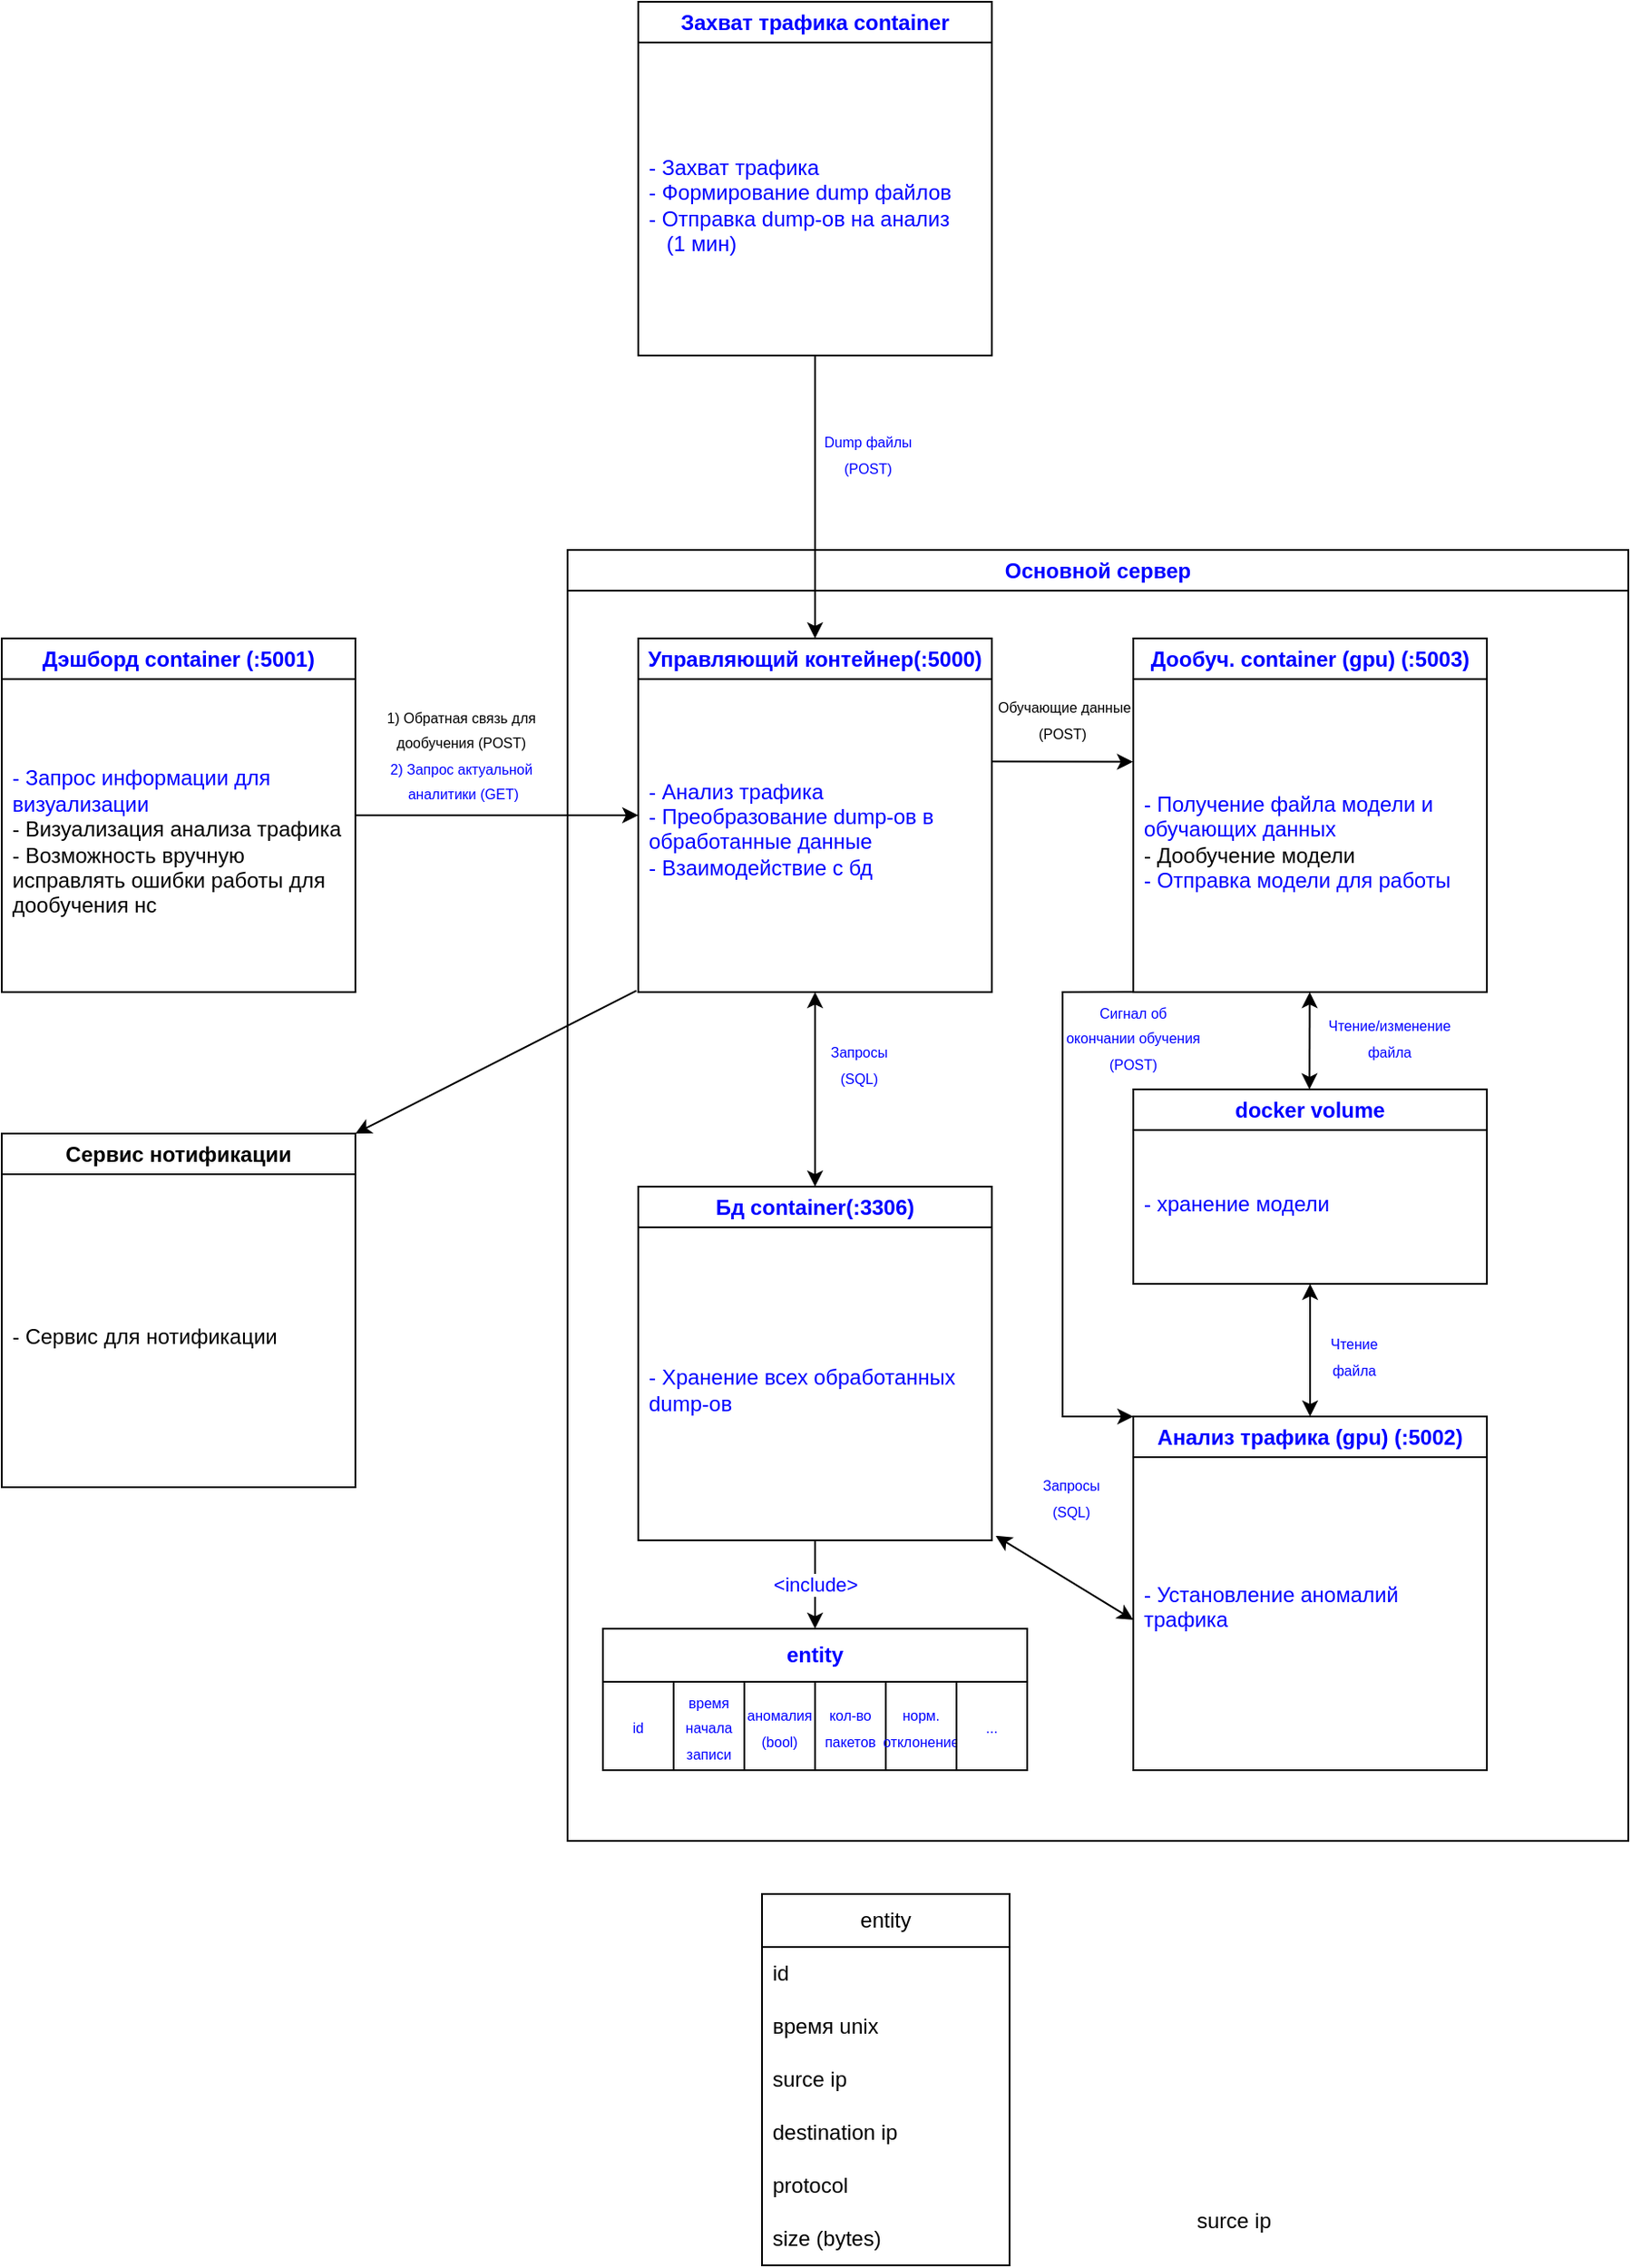 <mxfile version="24.6.4" type="device">
  <diagram name="Страница — 1" id="_ZfSb0egWkbznzcGyW8M">
    <mxGraphModel dx="1551" dy="666" grid="1" gridSize="10" guides="1" tooltips="1" connect="1" arrows="1" fold="1" page="1" pageScale="1" pageWidth="827" pageHeight="1169" math="0" shadow="0">
      <root>
        <mxCell id="0" />
        <mxCell id="1" parent="0" />
        <mxCell id="bvx-ucFpclsgre2pQGvy-22" value="&lt;font color=&quot;#0000ff&quot;&gt;Основной сервер&lt;/font&gt;" style="swimlane;whiteSpace=wrap;html=1;" parent="1" vertex="1">
          <mxGeometry x="320" y="310" width="600" height="730" as="geometry" />
        </mxCell>
        <mxCell id="bvx-ucFpclsgre2pQGvy-30" value="&lt;span style=&quot;font-size: 8px;&quot;&gt;&amp;nbsp;Обучающие данные&lt;/span&gt;&lt;br style=&quot;font-size: 8px;&quot;&gt;&lt;span style=&quot;font-size: 8px;&quot;&gt;(POST)&lt;/span&gt;" style="text;html=1;align=center;verticalAlign=middle;whiteSpace=wrap;rounded=0;" parent="bvx-ucFpclsgre2pQGvy-22" vertex="1">
          <mxGeometry x="240" y="80" width="80" height="30" as="geometry" />
        </mxCell>
        <mxCell id="bvx-ucFpclsgre2pQGvy-31" value="&lt;font color=&quot;#0000ff&quot;&gt;&lt;span style=&quot;font-size: 8px;&quot;&gt;Сигнал об окончании обучения&lt;/span&gt;&lt;br style=&quot;font-size: 8px;&quot;&gt;&lt;span style=&quot;font-size: 8px;&quot;&gt;(POST)&lt;/span&gt;&lt;/font&gt;" style="text;html=1;align=center;verticalAlign=middle;whiteSpace=wrap;rounded=0;" parent="bvx-ucFpclsgre2pQGvy-22" vertex="1">
          <mxGeometry x="280" y="250" width="80" height="50" as="geometry" />
        </mxCell>
        <mxCell id="bvx-ucFpclsgre2pQGvy-28" value="" style="endArrow=classic;html=1;rounded=0;entryX=-0.001;entryY=0.293;entryDx=0;entryDy=0;exitX=1.002;exitY=0.292;exitDx=0;exitDy=0;exitPerimeter=0;entryPerimeter=0;" parent="bvx-ucFpclsgre2pQGvy-22" edge="1">
          <mxGeometry width="50" height="50" relative="1" as="geometry">
            <mxPoint x="240.4" y="119.64" as="sourcePoint" />
            <mxPoint x="319.8" y="119.81" as="targetPoint" />
          </mxGeometry>
        </mxCell>
        <mxCell id="bvx-ucFpclsgre2pQGvy-32" value="&lt;font color=&quot;#0000ff&quot;&gt;&lt;span style=&quot;font-size: 8px;&quot;&gt;Запросы&lt;/span&gt;&lt;br style=&quot;font-size: 8px;&quot;&gt;&lt;span style=&quot;font-size: 8px;&quot;&gt;(SQL)&lt;/span&gt;&lt;/font&gt;" style="text;html=1;align=center;verticalAlign=middle;whiteSpace=wrap;rounded=0;" parent="bvx-ucFpclsgre2pQGvy-22" vertex="1">
          <mxGeometry x="140" y="275" width="50" height="30" as="geometry" />
        </mxCell>
        <mxCell id="bvx-ucFpclsgre2pQGvy-86" value="&lt;font color=&quot;#0000ff&quot;&gt;docker volume&lt;/font&gt;" style="swimlane;whiteSpace=wrap;html=1;" parent="bvx-ucFpclsgre2pQGvy-22" vertex="1">
          <mxGeometry x="320" y="305" width="200" height="110" as="geometry" />
        </mxCell>
        <mxCell id="bvx-ucFpclsgre2pQGvy-87" value="&lt;font color=&quot;#0000ff&quot;&gt;- хранение модели&lt;/font&gt;" style="text;strokeColor=none;fillColor=none;align=left;verticalAlign=middle;spacingLeft=4;spacingRight=4;overflow=hidden;points=[[0,0.5],[1,0.5]];portConstraint=eastwest;rotatable=0;whiteSpace=wrap;html=1;" parent="bvx-ucFpclsgre2pQGvy-86" vertex="1">
          <mxGeometry y="30" width="200" height="70" as="geometry" />
        </mxCell>
        <mxCell id="bvx-ucFpclsgre2pQGvy-89" value="" style="endArrow=classic;startArrow=classic;html=1;rounded=0;" parent="bvx-ucFpclsgre2pQGvy-22" target="bvx-ucFpclsgre2pQGvy-18" edge="1">
          <mxGeometry width="50" height="50" relative="1" as="geometry">
            <mxPoint x="419.649" y="305" as="sourcePoint" />
            <mxPoint x="420.35" y="249.83" as="targetPoint" />
          </mxGeometry>
        </mxCell>
        <mxCell id="bvx-ucFpclsgre2pQGvy-90" value="&lt;font color=&quot;#0000ff&quot;&gt;&lt;span style=&quot;font-size: 8px;&quot;&gt;Чтение файла&lt;/span&gt;&lt;span style=&quot;font-family: monospace; font-size: 0px; text-align: start; text-wrap: nowrap;&quot;&gt;%3CmxGraphModel%3E%3Croot%&lt;/span&gt;&lt;/font&gt;&lt;span style=&quot;color: rgba(0, 0, 0, 0); font-family: monospace; font-size: 0px; text-align: start; text-wrap: nowrap;&quot;&gt;3E%3CmxCell%20id%3D%220%22%2F%3E%3CmxCell%20id%3D%221%22%20parent%3D%220%22%2F%3E%3CmxCell%20id%3D%222%22%20value%3D%22%26lt%3Bspan%20style%3D%26quot%3Bfont-size%3A%208px%3B%26quot%3B%26gt%3B%D0%97%D0%B0%D0%BF%D1%80%D0%BE%D1%81%D1%8B%26lt%3B%2Fspan%26gt%3B%26lt%3Bbr%20style%3D%26quot%3Bfont-size%3A%208px%3B%26quot%3B%26gt%3B%26lt%3Bspan%20style%3D%26quot%3Bfont-size%3A%208px%3B%26quot%3B%26gt%3B(SQL)%26lt%3B%2Fspan%26gt%3B%22%20style%3D%22text%3Bhtml%3D1%3Balign%3Dcenter%3BverticalAlign%3Dmiddle%3BwhiteSpace%3Dwrap%3Brounded%3D0%3B%22%20vertex%3D%221%22%20parent%3D%221%22%3E%3CmxGeometry%20x%3D%22-20%22%20y%3D%22225%22%20width%3D%2250%22%20height%3D%2230%22%20as%3D%22geometry%22%2F%3E%3C%2FmxCell%3E%3C%2Froot%3E%3C%2FmxGraphModel%3E&lt;/span&gt;" style="text;html=1;align=center;verticalAlign=middle;whiteSpace=wrap;rounded=0;" parent="bvx-ucFpclsgre2pQGvy-22" vertex="1">
          <mxGeometry x="420" y="440" width="50" height="30" as="geometry" />
        </mxCell>
        <mxCell id="bvx-ucFpclsgre2pQGvy-91" value="&lt;font color=&quot;#0000ff&quot;&gt;&lt;span style=&quot;font-size: 8px;&quot;&gt;Чтение/изменение файла&lt;/span&gt;&lt;span style=&quot;font-family: monospace; font-size: 0px; text-align: start; text-wrap: nowrap;&quot;&gt;%3CmxGraphModel%3E%3Croot%3E%3CmxCell%20id%3D%220%22%2F%3E%3CmxCell%20id%3D%221%22%20parent%3D%220%22%2F%3E%3CmxCell%20id%3D%222%22%20value%3D%22%26lt%3Bspan%20style%3D%26quot%3Bfont-size%3A%208px%3B%26quot%3B%26gt%3B%D0%97%D0%B0%D0%BF%D1%80%D0%BE%D1%81%D1%8B%26lt%3B%2Fspan%26gt%3B%26lt%3Bbr%20style%3D%26quot%3Bfont-size%3A%208px%3B%26quot%3B%26gt%3B%26lt%3Bspan%20style%3D%26quot%3Bfont-size%3A%208px%3B%26quot%3B%26gt%3B(SQL)%26lt%3B%2Fspan%26gt%3B%22%20style%3D%22text%3Bhtml%3D1%3Balign%3Dcenter%3BverticalAlign%3Dmiddle%3BwhiteSpace%3Dwrap%3Brounded%3D0%3B%22%20vertex%3D%221%22%20parent%3D%221%22%3E%3CmxGeometry%20x%3D%22-20%22%20y%3D%22225%22%20width%3D%2250%22%20height%3D%2230%22%20as%3D%22geometry%22%2F%3E%3C%2FmxCell%3E%3C%2Froot%3E%3C%2FmxGraphModel%3E&lt;/span&gt;&lt;/font&gt;" style="text;html=1;align=center;verticalAlign=middle;whiteSpace=wrap;rounded=0;" parent="bvx-ucFpclsgre2pQGvy-22" vertex="1">
          <mxGeometry x="420" y="260" width="90" height="30" as="geometry" />
        </mxCell>
        <mxCell id="bvx-ucFpclsgre2pQGvy-79" value="&lt;font color=&quot;#0000ff&quot;&gt;entity&lt;/font&gt;" style="swimlane;whiteSpace=wrap;html=1;startSize=30;" parent="bvx-ucFpclsgre2pQGvy-22" vertex="1">
          <mxGeometry x="20" y="610" width="240" height="80" as="geometry" />
        </mxCell>
        <mxCell id="bvx-ucFpclsgre2pQGvy-82" value="&lt;font color=&quot;#0000ff&quot; style=&quot;font-size: 8px;&quot;&gt;время начала записи&lt;/font&gt;" style="rounded=0;whiteSpace=wrap;html=1;" parent="bvx-ucFpclsgre2pQGvy-79" vertex="1">
          <mxGeometry x="40" y="30" width="40" height="50" as="geometry" />
        </mxCell>
        <mxCell id="bvx-ucFpclsgre2pQGvy-83" value="&lt;span style=&quot;font-size: 8px;&quot;&gt;&lt;font color=&quot;#0000ff&quot;&gt;кол-во&lt;/font&gt;&lt;/span&gt;&lt;div&gt;&lt;span style=&quot;font-size: 8px;&quot;&gt;&lt;font color=&quot;#0000ff&quot;&gt;пакетов&lt;/font&gt;&lt;/span&gt;&lt;/div&gt;" style="rounded=0;whiteSpace=wrap;html=1;" parent="bvx-ucFpclsgre2pQGvy-79" vertex="1">
          <mxGeometry x="120" y="30" width="40" height="50" as="geometry" />
        </mxCell>
        <mxCell id="bvx-ucFpclsgre2pQGvy-84" value="&lt;span style=&quot;font-size: 8px;&quot;&gt;&lt;font color=&quot;#0000ff&quot;&gt;норм. отклонение&lt;/font&gt;&lt;/span&gt;" style="rounded=0;whiteSpace=wrap;html=1;" parent="bvx-ucFpclsgre2pQGvy-79" vertex="1">
          <mxGeometry x="160" y="30" width="40" height="50" as="geometry" />
        </mxCell>
        <mxCell id="bvx-ucFpclsgre2pQGvy-85" value="&lt;span style=&quot;font-size: 8px;&quot;&gt;&lt;font color=&quot;#0000ff&quot;&gt;...&lt;/font&gt;&lt;/span&gt;" style="rounded=0;whiteSpace=wrap;html=1;" parent="bvx-ucFpclsgre2pQGvy-79" vertex="1">
          <mxGeometry x="200" y="30" width="40" height="50" as="geometry" />
        </mxCell>
        <mxCell id="bvx-ucFpclsgre2pQGvy-97" value="&lt;font color=&quot;#0000ff&quot; style=&quot;font-size: 8px;&quot;&gt;аномалия&lt;/font&gt;&lt;div&gt;&lt;font color=&quot;#0000ff&quot; style=&quot;font-size: 8px;&quot;&gt;(bool)&lt;/font&gt;&lt;/div&gt;" style="rounded=0;whiteSpace=wrap;html=1;" parent="bvx-ucFpclsgre2pQGvy-79" vertex="1">
          <mxGeometry x="80" y="30" width="40" height="50" as="geometry" />
        </mxCell>
        <mxCell id="bvx-ucFpclsgre2pQGvy-81" value="&lt;font color=&quot;#0000ff&quot; style=&quot;font-size: 8px;&quot;&gt;id&lt;/font&gt;" style="rounded=0;whiteSpace=wrap;html=1;" parent="bvx-ucFpclsgre2pQGvy-79" vertex="1">
          <mxGeometry y="30" width="40" height="50" as="geometry" />
        </mxCell>
        <mxCell id="bvx-ucFpclsgre2pQGvy-76" value="" style="endArrow=classic;html=1;rounded=0;exitX=0.5;exitY=1;exitDx=0;exitDy=0;exitPerimeter=0;entryX=0.5;entryY=0;entryDx=0;entryDy=0;" parent="bvx-ucFpclsgre2pQGvy-22" source="bvx-ucFpclsgre2pQGvy-19" target="bvx-ucFpclsgre2pQGvy-79" edge="1">
          <mxGeometry relative="1" as="geometry">
            <mxPoint x="241.4" y="814.62" as="sourcePoint" />
            <mxPoint x="320" y="815" as="targetPoint" />
          </mxGeometry>
        </mxCell>
        <mxCell id="bvx-ucFpclsgre2pQGvy-77" value="&lt;font color=&quot;#0000ff&quot;&gt;&amp;lt;include&amp;gt;&lt;/font&gt;" style="edgeLabel;resizable=0;html=1;;align=center;verticalAlign=middle;" parent="bvx-ucFpclsgre2pQGvy-76" connectable="0" vertex="1">
          <mxGeometry relative="1" as="geometry" />
        </mxCell>
        <mxCell id="bvx-ucFpclsgre2pQGvy-5" value="&lt;font color=&quot;#0000ff&quot;&gt;Бд container&lt;/font&gt;&lt;span style=&quot;color: rgb(0, 0, 255);&quot;&gt;(:3306)&lt;/span&gt;" style="swimlane;whiteSpace=wrap;html=1;" parent="bvx-ucFpclsgre2pQGvy-22" vertex="1">
          <mxGeometry x="40" y="360" width="200" height="200" as="geometry" />
        </mxCell>
        <mxCell id="bvx-ucFpclsgre2pQGvy-19" value="&lt;font color=&quot;#0000ff&quot;&gt;- Хранение всех обработанных dump-ов&lt;/font&gt;" style="text;strokeColor=none;fillColor=none;align=left;verticalAlign=middle;spacingLeft=4;spacingRight=4;overflow=hidden;points=[[0,0.5],[1,0.5]];portConstraint=eastwest;rotatable=0;whiteSpace=wrap;html=1;" parent="bvx-ucFpclsgre2pQGvy-5" vertex="1">
          <mxGeometry y="30" width="200" height="170" as="geometry" />
        </mxCell>
        <mxCell id="GV1cjxhdsCgtF9JoILi--1" value="&lt;font color=&quot;#0000ff&quot;&gt;Анализ трафика (gpu)&amp;nbsp;(:5002)&lt;/font&gt;" style="swimlane;whiteSpace=wrap;html=1;" parent="bvx-ucFpclsgre2pQGvy-22" vertex="1">
          <mxGeometry x="320" y="490" width="200" height="200" as="geometry" />
        </mxCell>
        <mxCell id="GV1cjxhdsCgtF9JoILi--2" value="&lt;div&gt;&lt;div&gt;&lt;font color=&quot;#0000ff&quot;&gt;- Установление аномалий трафика&lt;/font&gt;&lt;/div&gt;&lt;div&gt;&lt;br&gt;&lt;/div&gt;&lt;/div&gt;" style="text;strokeColor=none;fillColor=none;align=left;verticalAlign=middle;spacingLeft=4;spacingRight=4;overflow=hidden;points=[[0,0.5],[1,0.5]];portConstraint=eastwest;rotatable=0;whiteSpace=wrap;html=1;" parent="GV1cjxhdsCgtF9JoILi--1" vertex="1">
          <mxGeometry y="30" width="200" height="170" as="geometry" />
        </mxCell>
        <mxCell id="bvx-ucFpclsgre2pQGvy-88" value="" style="endArrow=classic;startArrow=classic;html=1;rounded=0;exitX=0.5;exitY=1;exitDx=0;exitDy=0;entryX=0.5;entryY=0;entryDx=0;entryDy=0;" parent="bvx-ucFpclsgre2pQGvy-22" source="bvx-ucFpclsgre2pQGvy-86" target="GV1cjxhdsCgtF9JoILi--1" edge="1">
          <mxGeometry width="50" height="50" relative="1" as="geometry">
            <mxPoint x="150" y="445" as="sourcePoint" />
            <mxPoint x="150" y="260" as="targetPoint" />
          </mxGeometry>
        </mxCell>
        <mxCell id="GV1cjxhdsCgtF9JoILi--3" value="" style="endArrow=classic;startArrow=classic;html=1;rounded=0;exitX=0;exitY=0.5;exitDx=0;exitDy=0;entryX=1.011;entryY=0.985;entryDx=0;entryDy=0;entryPerimeter=0;" parent="bvx-ucFpclsgre2pQGvy-22" source="GV1cjxhdsCgtF9JoILi--2" target="bvx-ucFpclsgre2pQGvy-19" edge="1">
          <mxGeometry width="50" height="50" relative="1" as="geometry">
            <mxPoint x="150" y="370" as="sourcePoint" />
            <mxPoint x="150" y="260" as="targetPoint" />
          </mxGeometry>
        </mxCell>
        <mxCell id="GV1cjxhdsCgtF9JoILi--4" value="&lt;font color=&quot;#0000ff&quot;&gt;&lt;span style=&quot;font-size: 8px;&quot;&gt;Запросы&lt;/span&gt;&lt;br style=&quot;font-size: 8px;&quot;&gt;&lt;span style=&quot;font-size: 8px;&quot;&gt;(SQL)&lt;/span&gt;&lt;/font&gt;" style="text;html=1;align=center;verticalAlign=middle;whiteSpace=wrap;rounded=0;" parent="bvx-ucFpclsgre2pQGvy-22" vertex="1">
          <mxGeometry x="260" y="520" width="50" height="30" as="geometry" />
        </mxCell>
        <mxCell id="bvx-ucFpclsgre2pQGvy-1" value="&lt;font color=&quot;#0000ff&quot;&gt;Захват трафика container&lt;/font&gt;" style="swimlane;whiteSpace=wrap;html=1;" parent="1" vertex="1">
          <mxGeometry x="360" width="200" height="200" as="geometry" />
        </mxCell>
        <mxCell id="bvx-ucFpclsgre2pQGvy-15" value="&lt;font color=&quot;#0000ff&quot;&gt;- Захват трафика&lt;br&gt;- Формирование dump файлов&lt;br&gt;- Отправка dump-ов на анализ&amp;nbsp;&lt;/font&gt;&lt;div&gt;&lt;font color=&quot;#0000ff&quot;&gt;&amp;nbsp; &amp;nbsp;(1 мин)&lt;/font&gt;&lt;/div&gt;" style="text;strokeColor=none;fillColor=none;align=left;verticalAlign=middle;spacingLeft=4;spacingRight=4;overflow=hidden;points=[[0,0.5],[1,0.5]];portConstraint=eastwest;rotatable=0;whiteSpace=wrap;html=1;" parent="bvx-ucFpclsgre2pQGvy-1" vertex="1">
          <mxGeometry y="30" width="200" height="170" as="geometry" />
        </mxCell>
        <mxCell id="bvx-ucFpclsgre2pQGvy-2" value="&lt;font color=&quot;#0000ff&quot;&gt;Управляющий контейнер(:5000)&lt;/font&gt;" style="swimlane;whiteSpace=wrap;html=1;startSize=23;" parent="1" vertex="1">
          <mxGeometry x="360" y="360" width="200" height="200" as="geometry" />
        </mxCell>
        <mxCell id="bvx-ucFpclsgre2pQGvy-16" value="&lt;font color=&quot;#0000ff&quot;&gt;- Анализ трафика&lt;/font&gt;&lt;div&gt;&lt;font color=&quot;#0000ff&quot;&gt;- Преобразование dump-ов в обработанные данные&lt;/font&gt;&lt;/div&gt;&lt;div&gt;&lt;font color=&quot;#0000ff&quot;&gt;- Взаимодействие с бд&lt;/font&gt;&lt;/div&gt;&lt;div&gt;&lt;br&gt;&lt;/div&gt;" style="text;strokeColor=none;fillColor=none;align=left;verticalAlign=middle;spacingLeft=4;spacingRight=4;overflow=hidden;points=[[0,0.5],[1,0.5]];portConstraint=eastwest;rotatable=0;whiteSpace=wrap;html=1;" parent="bvx-ucFpclsgre2pQGvy-2" vertex="1">
          <mxGeometry y="30" width="200" height="170" as="geometry" />
        </mxCell>
        <mxCell id="bvx-ucFpclsgre2pQGvy-3" value="&lt;font color=&quot;#0000ff&quot;&gt;Дообуч. container (gpu) (:5003)&lt;/font&gt;" style="swimlane;whiteSpace=wrap;html=1;" parent="1" vertex="1">
          <mxGeometry x="640" y="360" width="200" height="200" as="geometry" />
        </mxCell>
        <mxCell id="bvx-ucFpclsgre2pQGvy-18" value="&lt;font color=&quot;#0000ff&quot;&gt;- Получение файла модели и обучающих данных&lt;/font&gt;&lt;br&gt;- Дообучение модели&lt;div&gt;&lt;font color=&quot;#0000ff&quot;&gt;- Отправка модели для работы&lt;/font&gt;&lt;/div&gt;" style="text;strokeColor=none;fillColor=none;align=left;verticalAlign=middle;spacingLeft=4;spacingRight=4;overflow=hidden;points=[[0,0.5],[1,0.5]];portConstraint=eastwest;rotatable=0;whiteSpace=wrap;html=1;" parent="bvx-ucFpclsgre2pQGvy-3" vertex="1">
          <mxGeometry y="30" width="200" height="170" as="geometry" />
        </mxCell>
        <mxCell id="bvx-ucFpclsgre2pQGvy-4" value="&lt;font color=&quot;#0000ff&quot;&gt;Дэшборд container&amp;nbsp;&lt;/font&gt;&lt;span style=&quot;color: rgb(0, 0, 255);&quot;&gt;(:5001)&lt;/span&gt;" style="swimlane;whiteSpace=wrap;html=1;" parent="1" vertex="1">
          <mxGeometry y="360" width="200" height="200" as="geometry" />
        </mxCell>
        <mxCell id="bvx-ucFpclsgre2pQGvy-17" value="&lt;font color=&quot;#0000ff&quot;&gt;- Запрос информации для визуализации&lt;/font&gt;&lt;div&gt;- Визуализация анализа трафика&lt;br&gt;- Возможность вручную исправлять ошибки работы для дообучения нс&lt;/div&gt;" style="text;strokeColor=none;fillColor=none;align=left;verticalAlign=middle;spacingLeft=4;spacingRight=4;overflow=hidden;points=[[0,0.5],[1,0.5]];portConstraint=eastwest;rotatable=0;whiteSpace=wrap;html=1;" parent="bvx-ucFpclsgre2pQGvy-4" vertex="1">
          <mxGeometry y="30" width="200" height="170" as="geometry" />
        </mxCell>
        <mxCell id="bvx-ucFpclsgre2pQGvy-6" value="" style="endArrow=classic;html=1;rounded=0;entryX=0.5;entryY=0;entryDx=0;entryDy=0;exitX=0.5;exitY=1;exitDx=0;exitDy=0;" parent="1" source="bvx-ucFpclsgre2pQGvy-1" target="bvx-ucFpclsgre2pQGvy-2" edge="1">
          <mxGeometry width="50" height="50" relative="1" as="geometry">
            <mxPoint x="480" y="280" as="sourcePoint" />
            <mxPoint x="480" y="360" as="targetPoint" />
          </mxGeometry>
        </mxCell>
        <mxCell id="bvx-ucFpclsgre2pQGvy-8" value="" style="endArrow=classic;html=1;rounded=0;entryX=0;entryY=0.5;entryDx=0;entryDy=0;exitX=1;exitY=0.5;exitDx=0;exitDy=0;" parent="1" source="bvx-ucFpclsgre2pQGvy-4" target="bvx-ucFpclsgre2pQGvy-2" edge="1">
          <mxGeometry width="50" height="50" relative="1" as="geometry">
            <mxPoint x="300" y="270" as="sourcePoint" />
            <mxPoint x="300" y="350" as="targetPoint" />
          </mxGeometry>
        </mxCell>
        <mxCell id="bvx-ucFpclsgre2pQGvy-9" value="" style="endArrow=classic;startArrow=classic;html=1;rounded=0;exitX=0.5;exitY=0;exitDx=0;exitDy=0;entryX=0.5;entryY=1;entryDx=0;entryDy=0;" parent="1" source="bvx-ucFpclsgre2pQGvy-5" target="bvx-ucFpclsgre2pQGvy-2" edge="1">
          <mxGeometry width="50" height="50" relative="1" as="geometry">
            <mxPoint x="570" y="469.76" as="sourcePoint" />
            <mxPoint x="650" y="469.76" as="targetPoint" />
          </mxGeometry>
        </mxCell>
        <mxCell id="bvx-ucFpclsgre2pQGvy-25" value="&lt;font color=&quot;#0000ff&quot;&gt;&lt;span style=&quot;font-size: 8px;&quot;&gt;Dump файлы&lt;/span&gt;&lt;br style=&quot;font-size: 8px;&quot;&gt;&lt;span style=&quot;font-size: 8px;&quot;&gt;(POST)&lt;/span&gt;&lt;/font&gt;" style="text;html=1;align=center;verticalAlign=middle;whiteSpace=wrap;rounded=0;" parent="1" vertex="1">
          <mxGeometry x="460" y="240" width="60" height="30" as="geometry" />
        </mxCell>
        <mxCell id="bvx-ucFpclsgre2pQGvy-27" value="&lt;font style=&quot;font-size: 8px;&quot;&gt;1) Обратная связь для дообучения (POST)&lt;br&gt;&lt;font color=&quot;#0000ff&quot;&gt;2) Запрос актуальной&lt;/font&gt;&lt;/font&gt;&lt;div&gt;&lt;font style=&quot;font-size: 8px;&quot;&gt;&lt;font color=&quot;#0000ff&quot;&gt;&amp;nbsp;аналитики (GET)&lt;/font&gt;&lt;br&gt;&lt;/font&gt;&lt;/div&gt;" style="text;html=1;align=center;verticalAlign=middle;whiteSpace=wrap;rounded=0;" parent="1" vertex="1">
          <mxGeometry x="200" y="390" width="120" height="70" as="geometry" />
        </mxCell>
        <mxCell id="bvx-ucFpclsgre2pQGvy-98" value="" style="endArrow=classic;html=1;rounded=0;exitX=-0.005;exitY=0.995;exitDx=0;exitDy=0;exitPerimeter=0;entryX=1;entryY=0;entryDx=0;entryDy=0;" parent="1" source="bvx-ucFpclsgre2pQGvy-16" target="bvx-ucFpclsgre2pQGvy-99" edge="1">
          <mxGeometry width="50" height="50" relative="1" as="geometry">
            <mxPoint x="210" y="470" as="sourcePoint" />
            <mxPoint x="240" y="650" as="targetPoint" />
          </mxGeometry>
        </mxCell>
        <mxCell id="bvx-ucFpclsgre2pQGvy-99" value="Сервис нотификации" style="swimlane;whiteSpace=wrap;html=1;" parent="1" vertex="1">
          <mxGeometry y="640" width="200" height="200" as="geometry" />
        </mxCell>
        <mxCell id="bvx-ucFpclsgre2pQGvy-100" value="- Сервис для нотификации" style="text;strokeColor=none;fillColor=none;align=left;verticalAlign=middle;spacingLeft=4;spacingRight=4;overflow=hidden;points=[[0,0.5],[1,0.5]];portConstraint=eastwest;rotatable=0;whiteSpace=wrap;html=1;" parent="bvx-ucFpclsgre2pQGvy-99" vertex="1">
          <mxGeometry y="30" width="200" height="170" as="geometry" />
        </mxCell>
        <mxCell id="bvx-ucFpclsgre2pQGvy-29" value="" style="endArrow=classic;html=1;rounded=0;entryX=0;entryY=0;entryDx=0;entryDy=0;exitX=-0.002;exitY=0.999;exitDx=0;exitDy=0;exitPerimeter=0;" parent="1" source="bvx-ucFpclsgre2pQGvy-18" target="GV1cjxhdsCgtF9JoILi--1" edge="1">
          <mxGeometry width="50" height="50" relative="1" as="geometry">
            <mxPoint x="640.0" y="510.05" as="sourcePoint" />
            <mxPoint x="560" y="510.05" as="targetPoint" />
            <Array as="points">
              <mxPoint x="600" y="560" />
              <mxPoint x="600" y="800" />
            </Array>
          </mxGeometry>
        </mxCell>
        <mxCell id="_3Z6LTuvCH6CCvITgqww-2" value="entity" style="swimlane;fontStyle=0;childLayout=stackLayout;horizontal=1;startSize=30;horizontalStack=0;resizeParent=1;resizeParentMax=0;resizeLast=0;collapsible=1;marginBottom=0;whiteSpace=wrap;html=1;" vertex="1" parent="1">
          <mxGeometry x="430" y="1070" width="140" height="210" as="geometry" />
        </mxCell>
        <mxCell id="_3Z6LTuvCH6CCvITgqww-3" value="id" style="text;strokeColor=none;fillColor=none;align=left;verticalAlign=middle;spacingLeft=4;spacingRight=4;overflow=hidden;points=[[0,0.5],[1,0.5]];portConstraint=eastwest;rotatable=0;whiteSpace=wrap;html=1;" vertex="1" parent="_3Z6LTuvCH6CCvITgqww-2">
          <mxGeometry y="30" width="140" height="30" as="geometry" />
        </mxCell>
        <mxCell id="_3Z6LTuvCH6CCvITgqww-4" value="время unix" style="text;strokeColor=none;fillColor=none;align=left;verticalAlign=middle;spacingLeft=4;spacingRight=4;overflow=hidden;points=[[0,0.5],[1,0.5]];portConstraint=eastwest;rotatable=0;whiteSpace=wrap;html=1;" vertex="1" parent="_3Z6LTuvCH6CCvITgqww-2">
          <mxGeometry y="60" width="140" height="30" as="geometry" />
        </mxCell>
        <mxCell id="_3Z6LTuvCH6CCvITgqww-5" value="surce ip" style="text;strokeColor=none;fillColor=none;align=left;verticalAlign=middle;spacingLeft=4;spacingRight=4;overflow=hidden;points=[[0,0.5],[1,0.5]];portConstraint=eastwest;rotatable=0;whiteSpace=wrap;html=1;" vertex="1" parent="_3Z6LTuvCH6CCvITgqww-2">
          <mxGeometry y="90" width="140" height="30" as="geometry" />
        </mxCell>
        <mxCell id="_3Z6LTuvCH6CCvITgqww-7" value="destination ip" style="text;strokeColor=none;fillColor=none;align=left;verticalAlign=middle;spacingLeft=4;spacingRight=4;overflow=hidden;points=[[0,0.5],[1,0.5]];portConstraint=eastwest;rotatable=0;whiteSpace=wrap;html=1;" vertex="1" parent="_3Z6LTuvCH6CCvITgqww-2">
          <mxGeometry y="120" width="140" height="30" as="geometry" />
        </mxCell>
        <mxCell id="_3Z6LTuvCH6CCvITgqww-8" value="protocol" style="text;strokeColor=none;fillColor=none;align=left;verticalAlign=middle;spacingLeft=4;spacingRight=4;overflow=hidden;points=[[0,0.5],[1,0.5]];portConstraint=eastwest;rotatable=0;whiteSpace=wrap;html=1;" vertex="1" parent="_3Z6LTuvCH6CCvITgqww-2">
          <mxGeometry y="150" width="140" height="30" as="geometry" />
        </mxCell>
        <mxCell id="_3Z6LTuvCH6CCvITgqww-9" value="size (bytes)" style="text;strokeColor=none;fillColor=none;align=left;verticalAlign=middle;spacingLeft=4;spacingRight=4;overflow=hidden;points=[[0,0.5],[1,0.5]];portConstraint=eastwest;rotatable=0;whiteSpace=wrap;html=1;" vertex="1" parent="_3Z6LTuvCH6CCvITgqww-2">
          <mxGeometry y="180" width="140" height="30" as="geometry" />
        </mxCell>
        <mxCell id="_3Z6LTuvCH6CCvITgqww-6" value="surce ip" style="text;strokeColor=none;fillColor=none;align=left;verticalAlign=middle;spacingLeft=4;spacingRight=4;overflow=hidden;points=[[0,0.5],[1,0.5]];portConstraint=eastwest;rotatable=0;whiteSpace=wrap;html=1;" vertex="1" parent="1">
          <mxGeometry x="670" y="1240" width="140" height="30" as="geometry" />
        </mxCell>
      </root>
    </mxGraphModel>
  </diagram>
</mxfile>
